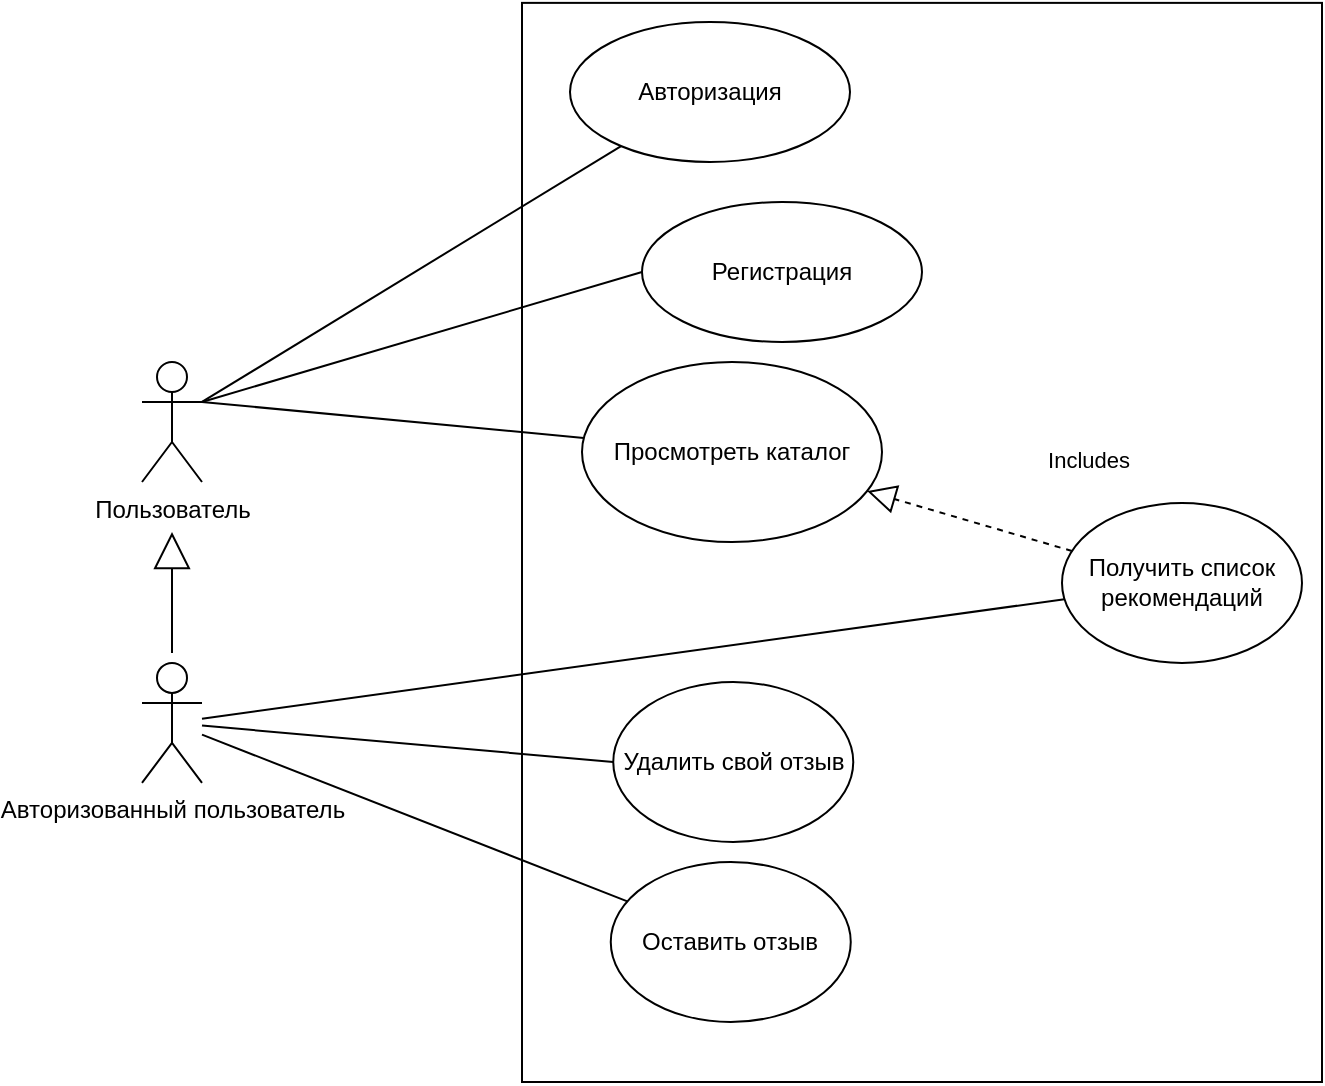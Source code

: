 <mxfile version="20.4.0" type="device"><diagram id="kcBKbj0-KrazXa2itJwO" name="Page-1"><mxGraphModel dx="1185" dy="1827" grid="1" gridSize="10" guides="1" tooltips="1" connect="1" arrows="1" fold="1" page="1" pageScale="1" pageWidth="827" pageHeight="1169" math="0" shadow="0"><root><mxCell id="0"/><mxCell id="1" parent="0"/><mxCell id="hvm0qUDgiiwrYB12a-tI-2" value="" style="rounded=0;whiteSpace=wrap;html=1;" parent="1" vertex="1"><mxGeometry x="320" y="-39.56" width="400" height="539.56" as="geometry"/></mxCell><mxCell id="hvm0qUDgiiwrYB12a-tI-13" style="rounded=0;orthogonalLoop=1;jettySize=auto;html=1;exitX=1;exitY=0.333;exitDx=0;exitDy=0;exitPerimeter=0;endArrow=none;endFill=0;" parent="1" source="hvm0qUDgiiwrYB12a-tI-1" target="hvm0qUDgiiwrYB12a-tI-12" edge="1"><mxGeometry relative="1" as="geometry"/></mxCell><mxCell id="hvm0qUDgiiwrYB12a-tI-14" style="edgeStyle=none;rounded=0;orthogonalLoop=1;jettySize=auto;html=1;endArrow=none;endFill=0;" parent="1" source="Ylow-JzU7lfzlOqSKsVy-32" target="hvm0qUDgiiwrYB12a-tI-4" edge="1"><mxGeometry relative="1" as="geometry"/></mxCell><mxCell id="hvm0qUDgiiwrYB12a-tI-15" style="edgeStyle=none;rounded=0;orthogonalLoop=1;jettySize=auto;html=1;exitX=1;exitY=0.333;exitDx=0;exitDy=0;exitPerimeter=0;endArrow=none;endFill=0;" parent="1" source="hvm0qUDgiiwrYB12a-tI-1" target="hvm0qUDgiiwrYB12a-tI-3" edge="1"><mxGeometry relative="1" as="geometry"/></mxCell><mxCell id="hvm0qUDgiiwrYB12a-tI-17" style="edgeStyle=none;rounded=0;orthogonalLoop=1;jettySize=auto;html=1;exitX=1;exitY=0.333;exitDx=0;exitDy=0;exitPerimeter=0;entryX=0;entryY=0.5;entryDx=0;entryDy=0;endArrow=none;endFill=0;" parent="1" source="hvm0qUDgiiwrYB12a-tI-1" target="hvm0qUDgiiwrYB12a-tI-16" edge="1"><mxGeometry relative="1" as="geometry"/></mxCell><mxCell id="hvm0qUDgiiwrYB12a-tI-1" value="Пользователь" style="shape=umlActor;verticalLabelPosition=bottom;verticalAlign=top;html=1;outlineConnect=0;" parent="1" vertex="1"><mxGeometry x="130" y="140" width="30" height="60" as="geometry"/></mxCell><mxCell id="hvm0qUDgiiwrYB12a-tI-3" value="Просмотреть каталог" style="ellipse;whiteSpace=wrap;html=1;" parent="1" vertex="1"><mxGeometry x="350" y="140" width="150" height="90" as="geometry"/></mxCell><mxCell id="hvm0qUDgiiwrYB12a-tI-4" value="Получить список рекомендаций" style="ellipse;whiteSpace=wrap;html=1;" parent="1" vertex="1"><mxGeometry x="590" y="210.44" width="120" height="80" as="geometry"/></mxCell><mxCell id="hvm0qUDgiiwrYB12a-tI-10" value="" style="endArrow=block;dashed=1;endFill=0;endSize=12;html=1;rounded=0;" parent="1" source="hvm0qUDgiiwrYB12a-tI-4" target="hvm0qUDgiiwrYB12a-tI-3" edge="1"><mxGeometry width="160" relative="1" as="geometry"><mxPoint x="237.5" y="10" as="sourcePoint"/><mxPoint x="397.5" y="10" as="targetPoint"/></mxGeometry></mxCell><mxCell id="hvm0qUDgiiwrYB12a-tI-11" value="&lt;div&gt;Includes&lt;/div&gt;" style="edgeLabel;html=1;align=center;verticalAlign=middle;resizable=0;points=[];" parent="hvm0qUDgiiwrYB12a-tI-10" vertex="1" connectable="0"><mxGeometry x="-0.555" y="2" relative="1" as="geometry"><mxPoint x="31" y="-41" as="offset"/></mxGeometry></mxCell><mxCell id="hvm0qUDgiiwrYB12a-tI-12" value="Авторизация" style="ellipse;whiteSpace=wrap;html=1;" parent="1" vertex="1"><mxGeometry x="344" y="-30" width="140" height="70" as="geometry"/></mxCell><mxCell id="hvm0qUDgiiwrYB12a-tI-16" value="Регистрация" style="ellipse;whiteSpace=wrap;html=1;" parent="1" vertex="1"><mxGeometry x="380" y="60" width="140" height="70" as="geometry"/></mxCell><mxCell id="Ylow-JzU7lfzlOqSKsVy-11" value="Оставить отзыв" style="ellipse;whiteSpace=wrap;html=1;" parent="1" vertex="1"><mxGeometry x="364.38" y="390.0" width="120" height="80" as="geometry"/></mxCell><mxCell id="Ylow-JzU7lfzlOqSKsVy-12" value="Удалить свой отзыв" style="ellipse;whiteSpace=wrap;html=1;" parent="1" vertex="1"><mxGeometry x="365.63" y="300.0" width="120" height="80" as="geometry"/></mxCell><mxCell id="Ylow-JzU7lfzlOqSKsVy-14" value="" style="endArrow=none;html=1;rounded=0;" parent="1" source="Ylow-JzU7lfzlOqSKsVy-32" target="Ylow-JzU7lfzlOqSKsVy-11" edge="1"><mxGeometry width="50" height="50" relative="1" as="geometry"><mxPoint x="482.5" y="773.64" as="sourcePoint"/><mxPoint x="532.5" y="723.64" as="targetPoint"/></mxGeometry></mxCell><mxCell id="Ylow-JzU7lfzlOqSKsVy-15" value="" style="endArrow=none;html=1;rounded=0;entryX=0;entryY=0.5;entryDx=0;entryDy=0;" parent="1" source="Ylow-JzU7lfzlOqSKsVy-32" target="Ylow-JzU7lfzlOqSKsVy-12" edge="1"><mxGeometry width="50" height="50" relative="1" as="geometry"><mxPoint x="482.5" y="773.64" as="sourcePoint"/><mxPoint x="532.5" y="723.64" as="targetPoint"/></mxGeometry></mxCell><mxCell id="Ylow-JzU7lfzlOqSKsVy-32" value="Авторизованный пользователь" style="shape=umlActor;verticalLabelPosition=bottom;verticalAlign=top;html=1;outlineConnect=0;" parent="1" vertex="1"><mxGeometry x="130" y="290.44" width="30" height="60" as="geometry"/></mxCell><mxCell id="Ylow-JzU7lfzlOqSKsVy-33" value="" style="endArrow=block;endSize=16;endFill=0;html=1;rounded=0;sourcePerimeterSpacing=5;targetPerimeterSpacing=25;" parent="1" source="Ylow-JzU7lfzlOqSKsVy-32" target="hvm0qUDgiiwrYB12a-tI-1" edge="1"><mxGeometry width="160" relative="1" as="geometry"><mxPoint x="155" y="715" as="sourcePoint"/><mxPoint x="170" y="220" as="targetPoint"/></mxGeometry></mxCell></root></mxGraphModel></diagram></mxfile>